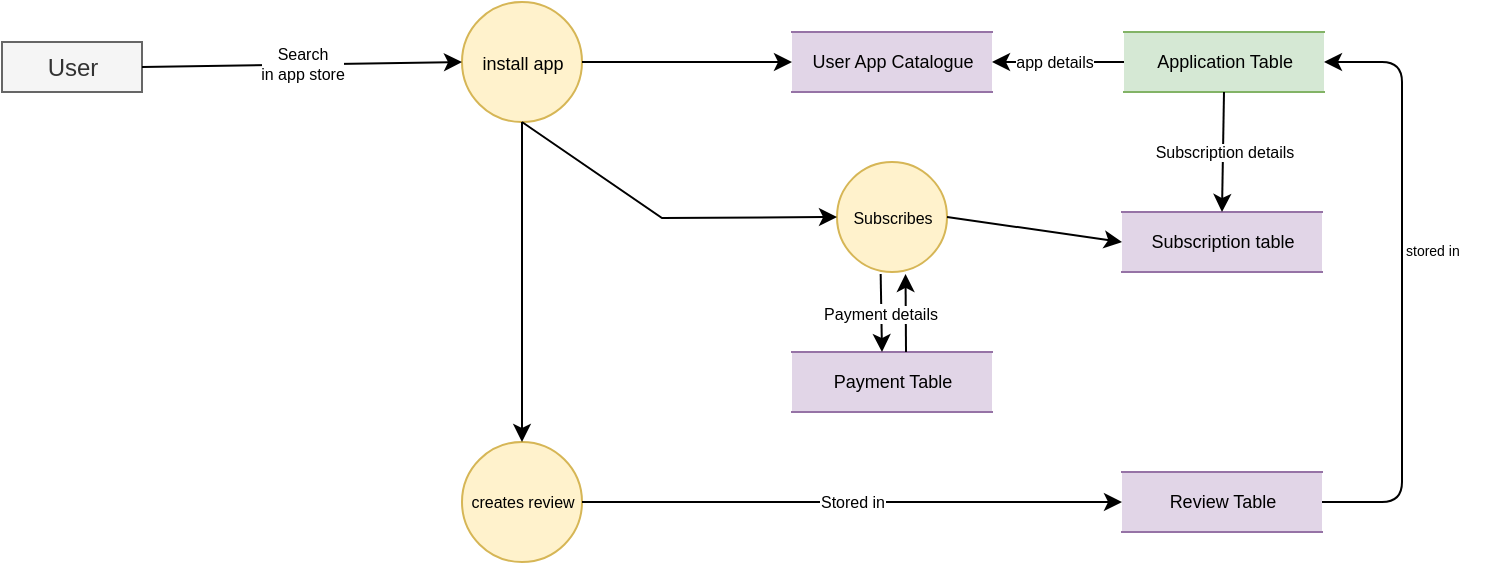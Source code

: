 <mxfile version="20.8.20" type="github">
  <diagram name="Page-1" id="s69DwZbRv_0iMl6Fdg_1">
    <mxGraphModel dx="807" dy="523" grid="1" gridSize="10" guides="1" tooltips="1" connect="1" arrows="1" fold="1" page="1" pageScale="1" pageWidth="827" pageHeight="1169" math="0" shadow="0">
      <root>
        <mxCell id="0" />
        <mxCell id="1" parent="0" />
        <mxCell id="LxmXxYNL-BxHpGxe1tcV-6" value="User" style="html=1;dashed=0;whitespace=wrap;fontSize=12;fillColor=#f5f5f5;fontColor=#333333;strokeColor=#666666;" vertex="1" parent="1">
          <mxGeometry x="90" y="435" width="70" height="25" as="geometry" />
        </mxCell>
        <mxCell id="LxmXxYNL-BxHpGxe1tcV-11" value="Review Table" style="html=1;dashed=0;whitespace=wrap;shape=partialRectangle;right=0;left=0;fontSize=9;fillColor=#e1d5e7;strokeColor=#9673a6;" vertex="1" parent="1">
          <mxGeometry x="650" y="650" width="100" height="30" as="geometry" />
        </mxCell>
        <mxCell id="LxmXxYNL-BxHpGxe1tcV-16" value="&lt;font style=&quot;font-size: 8px;&quot;&gt;creates review&lt;br style=&quot;font-size: 8px;&quot;&gt;&lt;/font&gt;" style="shape=ellipse;html=1;dashed=0;whitespace=wrap;aspect=fixed;perimeter=ellipsePerimeter;fontSize=8;fillColor=#fff2cc;strokeColor=#d6b656;" vertex="1" parent="1">
          <mxGeometry x="320" y="635" width="60" height="60" as="geometry" />
        </mxCell>
        <mxCell id="LxmXxYNL-BxHpGxe1tcV-20" value="&lt;font style=&quot;font-size: 9px;&quot;&gt;&lt;br&gt;install app&lt;br&gt;&lt;br&gt;&lt;/font&gt;" style="shape=ellipse;html=1;dashed=0;whitespace=wrap;aspect=fixed;perimeter=ellipsePerimeter;fontSize=12;fillColor=#fff2cc;strokeColor=#d6b656;" vertex="1" parent="1">
          <mxGeometry x="320" y="415" width="60" height="60" as="geometry" />
        </mxCell>
        <mxCell id="LxmXxYNL-BxHpGxe1tcV-21" value="Application Table" style="html=1;dashed=0;whitespace=wrap;shape=partialRectangle;right=0;left=0;fontSize=9;fillColor=#d5e8d4;strokeColor=#82b366;" vertex="1" parent="1">
          <mxGeometry x="651" y="430" width="100" height="30" as="geometry" />
        </mxCell>
        <mxCell id="LxmXxYNL-BxHpGxe1tcV-22" value="User App Catalogue" style="html=1;dashed=0;whitespace=wrap;shape=partialRectangle;right=0;left=0;fontSize=9;fillColor=#e1d5e7;strokeColor=#9673a6;" vertex="1" parent="1">
          <mxGeometry x="485" y="430" width="100" height="30" as="geometry" />
        </mxCell>
        <mxCell id="LxmXxYNL-BxHpGxe1tcV-23" value="Subscription table" style="html=1;dashed=0;whitespace=wrap;shape=partialRectangle;right=0;left=0;fontSize=9;fillColor=#e1d5e7;strokeColor=#9673a6;" vertex="1" parent="1">
          <mxGeometry x="650" y="520" width="100" height="30" as="geometry" />
        </mxCell>
        <mxCell id="LxmXxYNL-BxHpGxe1tcV-24" value="Payment Table" style="html=1;dashed=0;whitespace=wrap;shape=partialRectangle;right=0;left=0;fontSize=9;fillColor=#e1d5e7;strokeColor=#9673a6;" vertex="1" parent="1">
          <mxGeometry x="485" y="590" width="100" height="30" as="geometry" />
        </mxCell>
        <mxCell id="LxmXxYNL-BxHpGxe1tcV-25" value="&lt;font style=&quot;font-size: 8px;&quot;&gt;Subscribes&lt;br style=&quot;font-size: 8px;&quot;&gt;&lt;/font&gt;" style="shape=ellipse;html=1;dashed=0;whitespace=wrap;aspect=fixed;perimeter=ellipsePerimeter;fontSize=8;fillColor=#fff2cc;strokeColor=#d6b656;" vertex="1" parent="1">
          <mxGeometry x="507.5" y="495" width="55" height="55" as="geometry" />
        </mxCell>
        <mxCell id="LxmXxYNL-BxHpGxe1tcV-27" value="" style="endArrow=classic;html=1;rounded=0;fontSize=8;exitX=1;exitY=0.5;exitDx=0;exitDy=0;entryX=0;entryY=0.5;entryDx=0;entryDy=0;" edge="1" parent="1" source="LxmXxYNL-BxHpGxe1tcV-20" target="LxmXxYNL-BxHpGxe1tcV-22">
          <mxGeometry width="50" height="50" relative="1" as="geometry">
            <mxPoint x="400" y="530" as="sourcePoint" />
            <mxPoint x="480" y="450" as="targetPoint" />
          </mxGeometry>
        </mxCell>
        <mxCell id="LxmXxYNL-BxHpGxe1tcV-29" value="" style="endArrow=classic;html=1;fontSize=8;entryX=0;entryY=0.5;entryDx=0;entryDy=0;exitX=0.5;exitY=1;exitDx=0;exitDy=0;rounded=0;" edge="1" parent="1" source="LxmXxYNL-BxHpGxe1tcV-20" target="LxmXxYNL-BxHpGxe1tcV-25">
          <mxGeometry width="50" height="50" relative="1" as="geometry">
            <mxPoint x="170" y="460" as="sourcePoint" />
            <mxPoint x="330" y="460" as="targetPoint" />
            <Array as="points">
              <mxPoint x="420" y="523" />
            </Array>
          </mxGeometry>
        </mxCell>
        <mxCell id="LxmXxYNL-BxHpGxe1tcV-33" value="" style="endArrow=classic;rounded=1;fontSize=8;exitX=1;exitY=0.5;exitDx=0;exitDy=0;entryX=1;entryY=0.5;entryDx=0;entryDy=0;html=1;" edge="1" parent="1" source="LxmXxYNL-BxHpGxe1tcV-11" target="LxmXxYNL-BxHpGxe1tcV-21">
          <mxGeometry width="50" height="50" relative="1" as="geometry">
            <mxPoint x="750" y="660" as="sourcePoint" />
            <mxPoint x="800" y="610" as="targetPoint" />
            <Array as="points">
              <mxPoint x="790" y="665" />
              <mxPoint x="790" y="590" />
              <mxPoint x="790" y="445" />
            </Array>
          </mxGeometry>
        </mxCell>
        <mxCell id="LxmXxYNL-BxHpGxe1tcV-34" value="" style="endArrow=classic;html=1;rounded=0;fontSize=8;exitX=1;exitY=0.5;exitDx=0;exitDy=0;entryX=0;entryY=0.5;entryDx=0;entryDy=0;" edge="1" parent="1" source="LxmXxYNL-BxHpGxe1tcV-25" target="LxmXxYNL-BxHpGxe1tcV-23">
          <mxGeometry width="50" height="50" relative="1" as="geometry">
            <mxPoint x="630" y="560" as="sourcePoint" />
            <mxPoint x="680" y="510" as="targetPoint" />
          </mxGeometry>
        </mxCell>
        <mxCell id="LxmXxYNL-BxHpGxe1tcV-40" value="Search&lt;br&gt;in app store" style="endArrow=classic;html=1;fontSize=8;curved=1;exitX=1;exitY=0.5;exitDx=0;exitDy=0;entryX=0;entryY=0.5;entryDx=0;entryDy=0;" edge="1" parent="1" source="LxmXxYNL-BxHpGxe1tcV-6" target="LxmXxYNL-BxHpGxe1tcV-20">
          <mxGeometry relative="1" as="geometry">
            <mxPoint x="140" y="604.6" as="sourcePoint" />
            <mxPoint x="240" y="604.6" as="targetPoint" />
          </mxGeometry>
        </mxCell>
        <mxCell id="LxmXxYNL-BxHpGxe1tcV-50" value="" style="endArrow=classic;html=1;fontSize=8;curved=1;exitX=0;exitY=0.5;exitDx=0;exitDy=0;entryX=1;entryY=0.5;entryDx=0;entryDy=0;" edge="1" parent="1" source="LxmXxYNL-BxHpGxe1tcV-21" target="LxmXxYNL-BxHpGxe1tcV-22">
          <mxGeometry relative="1" as="geometry">
            <mxPoint x="600" y="380" as="sourcePoint" />
            <mxPoint x="700" y="380" as="targetPoint" />
          </mxGeometry>
        </mxCell>
        <mxCell id="LxmXxYNL-BxHpGxe1tcV-51" value="app details" style="edgeLabel;resizable=0;html=1;align=center;verticalAlign=middle;fontSize=8;fillColor=#FFFFFF;" connectable="0" vertex="1" parent="LxmXxYNL-BxHpGxe1tcV-50">
          <mxGeometry relative="1" as="geometry">
            <mxPoint x="-2" as="offset" />
          </mxGeometry>
        </mxCell>
        <mxCell id="LxmXxYNL-BxHpGxe1tcV-52" value="" style="endArrow=classic;html=1;fontSize=8;curved=1;exitX=0.5;exitY=1;exitDx=0;exitDy=0;entryX=0.5;entryY=0;entryDx=0;entryDy=0;" edge="1" parent="1" source="LxmXxYNL-BxHpGxe1tcV-21" target="LxmXxYNL-BxHpGxe1tcV-23">
          <mxGeometry relative="1" as="geometry">
            <mxPoint x="590" y="500" as="sourcePoint" />
            <mxPoint x="690" y="500" as="targetPoint" />
          </mxGeometry>
        </mxCell>
        <mxCell id="LxmXxYNL-BxHpGxe1tcV-53" value="Subscription details" style="edgeLabel;resizable=0;html=1;align=center;verticalAlign=middle;fontSize=8;fillColor=#FFFFFF;" connectable="0" vertex="1" parent="LxmXxYNL-BxHpGxe1tcV-52">
          <mxGeometry relative="1" as="geometry" />
        </mxCell>
        <mxCell id="LxmXxYNL-BxHpGxe1tcV-56" value="" style="endArrow=classic;html=1;rounded=0;fontSize=8;entryX=0.623;entryY=1.018;entryDx=0;entryDy=0;entryPerimeter=0;" edge="1" parent="1" target="LxmXxYNL-BxHpGxe1tcV-25">
          <mxGeometry width="50" height="50" relative="1" as="geometry">
            <mxPoint x="542" y="590" as="sourcePoint" />
            <mxPoint x="550" y="550" as="targetPoint" />
          </mxGeometry>
        </mxCell>
        <mxCell id="LxmXxYNL-BxHpGxe1tcV-54" value="df" style="endArrow=classic;html=1;fontSize=8;exitX=0.397;exitY=1.018;exitDx=0;exitDy=0;entryX=0.45;entryY=0;entryDx=0;entryDy=0;entryPerimeter=0;rounded=0;exitPerimeter=0;" edge="1" parent="1" source="LxmXxYNL-BxHpGxe1tcV-25" target="LxmXxYNL-BxHpGxe1tcV-24">
          <mxGeometry relative="1" as="geometry">
            <mxPoint x="600" y="520" as="sourcePoint" />
            <mxPoint x="700" y="520" as="targetPoint" />
          </mxGeometry>
        </mxCell>
        <mxCell id="LxmXxYNL-BxHpGxe1tcV-55" value="Payment details" style="edgeLabel;resizable=0;html=1;align=center;verticalAlign=middle;fontSize=8;fillColor=#FFFFFF;" connectable="0" vertex="1" parent="LxmXxYNL-BxHpGxe1tcV-54">
          <mxGeometry relative="1" as="geometry">
            <mxPoint x="-1" as="offset" />
          </mxGeometry>
        </mxCell>
        <mxCell id="LxmXxYNL-BxHpGxe1tcV-57" value="" style="endArrow=classic;html=1;rounded=0;fontSize=8;exitX=0.5;exitY=1;exitDx=0;exitDy=0;entryX=0.5;entryY=0;entryDx=0;entryDy=0;" edge="1" parent="1" source="LxmXxYNL-BxHpGxe1tcV-20" target="LxmXxYNL-BxHpGxe1tcV-16">
          <mxGeometry relative="1" as="geometry">
            <mxPoint x="390" y="500" as="sourcePoint" />
            <mxPoint x="490" y="500" as="targetPoint" />
          </mxGeometry>
        </mxCell>
        <mxCell id="LxmXxYNL-BxHpGxe1tcV-59" value="" style="endArrow=classic;html=1;rounded=0;fontSize=8;exitX=1;exitY=0.5;exitDx=0;exitDy=0;entryX=0;entryY=0.5;entryDx=0;entryDy=0;" edge="1" parent="1" source="LxmXxYNL-BxHpGxe1tcV-16" target="LxmXxYNL-BxHpGxe1tcV-11">
          <mxGeometry relative="1" as="geometry">
            <mxPoint x="390" y="490" as="sourcePoint" />
            <mxPoint x="490" y="490" as="targetPoint" />
          </mxGeometry>
        </mxCell>
        <mxCell id="LxmXxYNL-BxHpGxe1tcV-60" value="Stored in" style="edgeLabel;resizable=0;html=1;align=center;verticalAlign=middle;fontSize=8;fillColor=#FFFFFF;" connectable="0" vertex="1" parent="LxmXxYNL-BxHpGxe1tcV-59">
          <mxGeometry relative="1" as="geometry" />
        </mxCell>
        <mxCell id="LxmXxYNL-BxHpGxe1tcV-61" value="stored in&amp;nbsp;" style="text;strokeColor=none;fillColor=none;align=left;verticalAlign=middle;spacingLeft=4;spacingRight=4;overflow=hidden;points=[[0,0.5],[1,0.5]];portConstraint=eastwest;rotatable=0;whiteSpace=wrap;html=1;fontSize=7;" vertex="1" parent="1">
          <mxGeometry x="786" y="530" width="50" height="20" as="geometry" />
        </mxCell>
      </root>
    </mxGraphModel>
  </diagram>
</mxfile>
